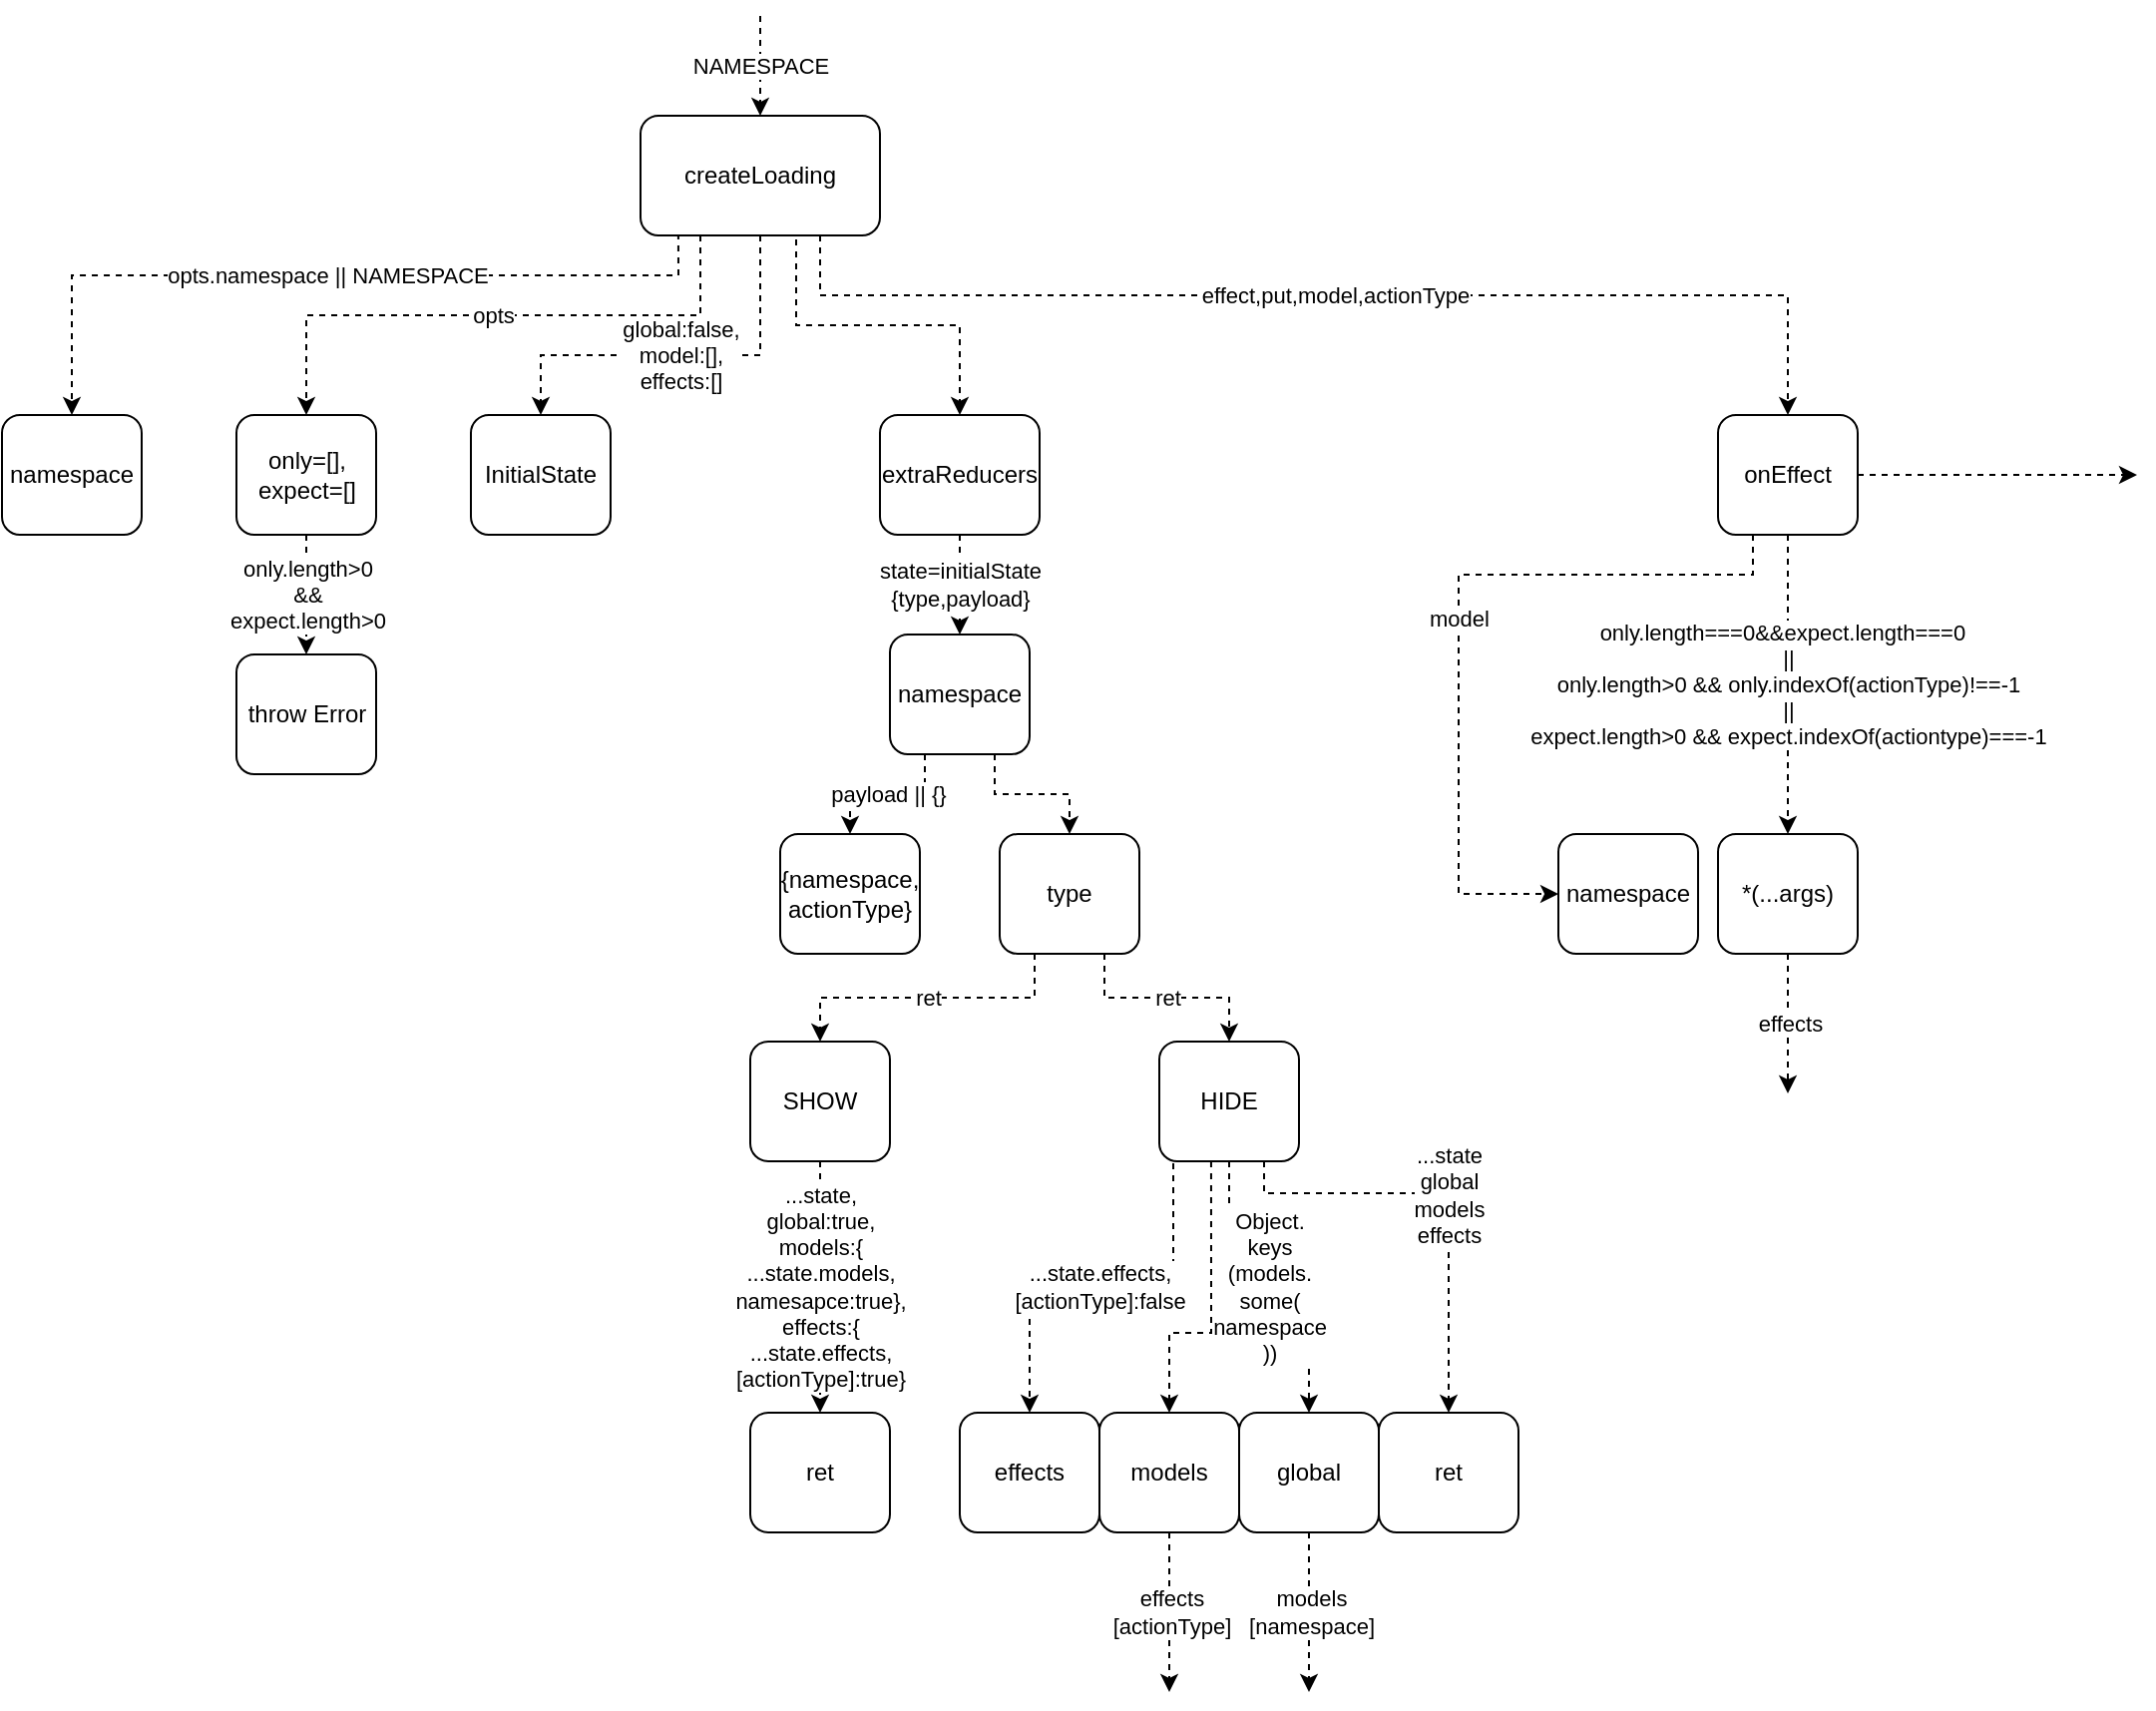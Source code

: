 <mxfile pages="1" version="11.2.8" type="github"><diagram id="C3wpHGnVIhEyxNFd2_3w" name="index"><mxGraphModel dx="946" dy="472" grid="1" gridSize="10" guides="1" tooltips="1" connect="1" arrows="1" fold="1" page="1" pageScale="1" pageWidth="827" pageHeight="1169" math="0" shadow="0"><root><mxCell id="0"/><mxCell id="1" parent="0"/><mxCell id="28tL9Hdnc__zwmm3jgc0-4" value="opts.namespace || NAMESPACE" style="edgeStyle=orthogonalEdgeStyle;rounded=0;orthogonalLoop=1;jettySize=auto;html=1;exitX=0.158;exitY=0.983;exitDx=0;exitDy=0;dashed=1;exitPerimeter=0;" edge="1" parent="1" source="28tL9Hdnc__zwmm3jgc0-1" target="28tL9Hdnc__zwmm3jgc0-3"><mxGeometry relative="1" as="geometry"><Array as="points"><mxPoint x="379" y="140"/><mxPoint x="75" y="140"/></Array></mxGeometry></mxCell><mxCell id="28tL9Hdnc__zwmm3jgc0-7" value="opts" style="edgeStyle=orthogonalEdgeStyle;rounded=0;orthogonalLoop=1;jettySize=auto;html=1;exitX=0.25;exitY=1;exitDx=0;exitDy=0;entryX=0.5;entryY=0;entryDx=0;entryDy=0;dashed=1;" edge="1" parent="1" source="28tL9Hdnc__zwmm3jgc0-1" target="28tL9Hdnc__zwmm3jgc0-6"><mxGeometry relative="1" as="geometry"><Array as="points"><mxPoint x="390" y="160"/><mxPoint x="193" y="160"/></Array></mxGeometry></mxCell><mxCell id="28tL9Hdnc__zwmm3jgc0-13" value="global:false,&lt;br&gt;model:[],&lt;br&gt;effects:[]" style="edgeStyle=orthogonalEdgeStyle;rounded=0;orthogonalLoop=1;jettySize=auto;html=1;exitX=0.5;exitY=1;exitDx=0;exitDy=0;dashed=1;" edge="1" parent="1" source="28tL9Hdnc__zwmm3jgc0-1" target="28tL9Hdnc__zwmm3jgc0-11"><mxGeometry relative="1" as="geometry"><Array as="points"><mxPoint x="420" y="180"/><mxPoint x="310" y="180"/></Array></mxGeometry></mxCell><mxCell id="28tL9Hdnc__zwmm3jgc0-18" style="edgeStyle=orthogonalEdgeStyle;rounded=0;orthogonalLoop=1;jettySize=auto;html=1;exitX=0.65;exitY=1.033;exitDx=0;exitDy=0;entryX=0.5;entryY=0;entryDx=0;entryDy=0;dashed=1;exitPerimeter=0;" edge="1" parent="1" source="28tL9Hdnc__zwmm3jgc0-1" target="28tL9Hdnc__zwmm3jgc0-15"><mxGeometry relative="1" as="geometry"/></mxCell><mxCell id="28tL9Hdnc__zwmm3jgc0-40" value="effect,put,model,actionType" style="edgeStyle=orthogonalEdgeStyle;rounded=0;orthogonalLoop=1;jettySize=auto;html=1;exitX=0.75;exitY=1;exitDx=0;exitDy=0;entryX=0.5;entryY=0;entryDx=0;entryDy=0;dashed=1;" edge="1" parent="1" source="28tL9Hdnc__zwmm3jgc0-1" target="28tL9Hdnc__zwmm3jgc0-39"><mxGeometry relative="1" as="geometry"><Array as="points"><mxPoint x="450" y="150"/><mxPoint x="935" y="150"/></Array></mxGeometry></mxCell><mxCell id="28tL9Hdnc__zwmm3jgc0-1" value="createLoading" style="rounded=1;whiteSpace=wrap;html=1;" vertex="1" parent="1"><mxGeometry x="360" y="60" width="120" height="60" as="geometry"/></mxCell><mxCell id="28tL9Hdnc__zwmm3jgc0-2" value="NAMESPACE" style="endArrow=classic;html=1;entryX=0.5;entryY=0;entryDx=0;entryDy=0;dashed=1;" edge="1" parent="1" target="28tL9Hdnc__zwmm3jgc0-1"><mxGeometry width="50" height="50" relative="1" as="geometry"><mxPoint x="420" y="10" as="sourcePoint"/><mxPoint x="410" y="140" as="targetPoint"/></mxGeometry></mxCell><mxCell id="28tL9Hdnc__zwmm3jgc0-3" value="namespace" style="rounded=1;whiteSpace=wrap;html=1;" vertex="1" parent="1"><mxGeometry x="40" y="210" width="70" height="60" as="geometry"/></mxCell><mxCell id="28tL9Hdnc__zwmm3jgc0-10" value="only.length&amp;gt;0&lt;br&gt;&amp;amp;&amp;amp;&lt;br&gt;expect.length&amp;gt;0" style="edgeStyle=orthogonalEdgeStyle;rounded=0;orthogonalLoop=1;jettySize=auto;html=1;exitX=0.5;exitY=1;exitDx=0;exitDy=0;entryX=0.5;entryY=0;entryDx=0;entryDy=0;dashed=1;" edge="1" parent="1" source="28tL9Hdnc__zwmm3jgc0-6" target="28tL9Hdnc__zwmm3jgc0-9"><mxGeometry relative="1" as="geometry"/></mxCell><mxCell id="28tL9Hdnc__zwmm3jgc0-6" value="only=[],&lt;br&gt;expect=[]" style="rounded=1;whiteSpace=wrap;html=1;" vertex="1" parent="1"><mxGeometry x="157.5" y="210" width="70" height="60" as="geometry"/></mxCell><mxCell id="28tL9Hdnc__zwmm3jgc0-9" value="throw Error" style="rounded=1;whiteSpace=wrap;html=1;" vertex="1" parent="1"><mxGeometry x="157.5" y="330" width="70" height="60" as="geometry"/></mxCell><mxCell id="28tL9Hdnc__zwmm3jgc0-11" value="InitialState" style="rounded=1;whiteSpace=wrap;html=1;" vertex="1" parent="1"><mxGeometry x="275" y="210" width="70" height="60" as="geometry"/></mxCell><mxCell id="28tL9Hdnc__zwmm3jgc0-17" value="state=initialState&lt;br&gt;{type,payload}" style="edgeStyle=orthogonalEdgeStyle;rounded=0;orthogonalLoop=1;jettySize=auto;html=1;exitX=0.5;exitY=1;exitDx=0;exitDy=0;entryX=0.5;entryY=0;entryDx=0;entryDy=0;dashed=1;" edge="1" parent="1" source="28tL9Hdnc__zwmm3jgc0-15" target="28tL9Hdnc__zwmm3jgc0-16"><mxGeometry relative="1" as="geometry"/></mxCell><mxCell id="28tL9Hdnc__zwmm3jgc0-15" value="extraReducers" style="rounded=1;whiteSpace=wrap;html=1;" vertex="1" parent="1"><mxGeometry x="480" y="210" width="80" height="60" as="geometry"/></mxCell><mxCell id="28tL9Hdnc__zwmm3jgc0-20" value="payload || {}" style="edgeStyle=orthogonalEdgeStyle;rounded=0;orthogonalLoop=1;jettySize=auto;html=1;exitX=0.25;exitY=1;exitDx=0;exitDy=0;entryX=0.5;entryY=0;entryDx=0;entryDy=0;dashed=1;" edge="1" parent="1" source="28tL9Hdnc__zwmm3jgc0-16" target="28tL9Hdnc__zwmm3jgc0-19"><mxGeometry relative="1" as="geometry"/></mxCell><mxCell id="28tL9Hdnc__zwmm3jgc0-22" style="edgeStyle=orthogonalEdgeStyle;rounded=0;orthogonalLoop=1;jettySize=auto;html=1;exitX=0.75;exitY=1;exitDx=0;exitDy=0;entryX=0.5;entryY=0;entryDx=0;entryDy=0;dashed=1;" edge="1" parent="1" source="28tL9Hdnc__zwmm3jgc0-16" target="28tL9Hdnc__zwmm3jgc0-21"><mxGeometry relative="1" as="geometry"/></mxCell><mxCell id="28tL9Hdnc__zwmm3jgc0-16" value="namespace" style="rounded=1;whiteSpace=wrap;html=1;" vertex="1" parent="1"><mxGeometry x="485" y="320" width="70" height="60" as="geometry"/></mxCell><mxCell id="28tL9Hdnc__zwmm3jgc0-19" value="{namespace,&lt;br&gt;actionType}" style="rounded=1;whiteSpace=wrap;html=1;" vertex="1" parent="1"><mxGeometry x="430" y="420" width="70" height="60" as="geometry"/></mxCell><mxCell id="28tL9Hdnc__zwmm3jgc0-25" value="ret" style="edgeStyle=orthogonalEdgeStyle;rounded=0;orthogonalLoop=1;jettySize=auto;html=1;exitX=0.25;exitY=1;exitDx=0;exitDy=0;entryX=0.5;entryY=0;entryDx=0;entryDy=0;dashed=1;" edge="1" parent="1" source="28tL9Hdnc__zwmm3jgc0-21" target="28tL9Hdnc__zwmm3jgc0-23"><mxGeometry relative="1" as="geometry"/></mxCell><mxCell id="28tL9Hdnc__zwmm3jgc0-26" value="ret" style="edgeStyle=orthogonalEdgeStyle;rounded=0;orthogonalLoop=1;jettySize=auto;html=1;exitX=0.75;exitY=1;exitDx=0;exitDy=0;entryX=0.5;entryY=0;entryDx=0;entryDy=0;dashed=1;" edge="1" parent="1" source="28tL9Hdnc__zwmm3jgc0-21" target="28tL9Hdnc__zwmm3jgc0-24"><mxGeometry relative="1" as="geometry"/></mxCell><mxCell id="28tL9Hdnc__zwmm3jgc0-21" value="type" style="rounded=1;whiteSpace=wrap;html=1;" vertex="1" parent="1"><mxGeometry x="540" y="420" width="70" height="60" as="geometry"/></mxCell><mxCell id="28tL9Hdnc__zwmm3jgc0-28" value="...state,&lt;br&gt;global:true,&lt;br&gt;models:{&lt;br&gt;...state.models,&lt;br&gt;namesapce:true},&lt;br&gt;effects:{&lt;br&gt;...state.effects,&lt;br&gt;[actionType]:true}" style="edgeStyle=orthogonalEdgeStyle;rounded=0;orthogonalLoop=1;jettySize=auto;html=1;exitX=0.5;exitY=1;exitDx=0;exitDy=0;entryX=0.5;entryY=0;entryDx=0;entryDy=0;dashed=1;" edge="1" parent="1" source="28tL9Hdnc__zwmm3jgc0-23" target="28tL9Hdnc__zwmm3jgc0-27"><mxGeometry relative="1" as="geometry"/></mxCell><mxCell id="28tL9Hdnc__zwmm3jgc0-23" value="SHOW" style="rounded=1;whiteSpace=wrap;html=1;" vertex="1" parent="1"><mxGeometry x="415" y="524" width="70" height="60" as="geometry"/></mxCell><mxCell id="28tL9Hdnc__zwmm3jgc0-33" value="...state.effects,&lt;br&gt;[actionType]:false" style="edgeStyle=orthogonalEdgeStyle;rounded=0;orthogonalLoop=1;jettySize=auto;html=1;exitX=0.1;exitY=1.017;exitDx=0;exitDy=0;entryX=0.5;entryY=0;entryDx=0;entryDy=0;dashed=1;exitPerimeter=0;" edge="1" parent="1" source="28tL9Hdnc__zwmm3jgc0-24" target="28tL9Hdnc__zwmm3jgc0-29"><mxGeometry relative="1" as="geometry"/></mxCell><mxCell id="28tL9Hdnc__zwmm3jgc0-34" style="edgeStyle=orthogonalEdgeStyle;rounded=0;orthogonalLoop=1;jettySize=auto;html=1;exitX=0.371;exitY=1;exitDx=0;exitDy=0;entryX=0.5;entryY=0;entryDx=0;entryDy=0;dashed=1;exitPerimeter=0;" edge="1" parent="1" source="28tL9Hdnc__zwmm3jgc0-24" target="28tL9Hdnc__zwmm3jgc0-30"><mxGeometry relative="1" as="geometry"><Array as="points"><mxPoint x="646" y="670"/><mxPoint x="625" y="670"/></Array></mxGeometry></mxCell><mxCell id="28tL9Hdnc__zwmm3jgc0-36" value="Object.&lt;br&gt;keys&lt;br&gt;(models.&lt;br&gt;some(&lt;br&gt;namespace&lt;br&gt;))" style="edgeStyle=orthogonalEdgeStyle;rounded=0;orthogonalLoop=1;jettySize=auto;html=1;exitX=0.5;exitY=1;exitDx=0;exitDy=0;entryX=0.5;entryY=0;entryDx=0;entryDy=0;dashed=1;" edge="1" parent="1" source="28tL9Hdnc__zwmm3jgc0-24" target="28tL9Hdnc__zwmm3jgc0-31"><mxGeometry relative="1" as="geometry"/></mxCell><mxCell id="28tL9Hdnc__zwmm3jgc0-38" value="...state&lt;br&gt;global&lt;br&gt;models&lt;br&gt;effects" style="edgeStyle=orthogonalEdgeStyle;rounded=0;orthogonalLoop=1;jettySize=auto;html=1;exitX=0.75;exitY=1;exitDx=0;exitDy=0;entryX=0.5;entryY=0;entryDx=0;entryDy=0;dashed=1;" edge="1" parent="1" source="28tL9Hdnc__zwmm3jgc0-24" target="28tL9Hdnc__zwmm3jgc0-32"><mxGeometry relative="1" as="geometry"><Array as="points"><mxPoint x="673" y="600"/><mxPoint x="765" y="600"/></Array></mxGeometry></mxCell><mxCell id="28tL9Hdnc__zwmm3jgc0-24" value="HIDE" style="rounded=1;whiteSpace=wrap;html=1;" vertex="1" parent="1"><mxGeometry x="620" y="524" width="70" height="60" as="geometry"/></mxCell><mxCell id="28tL9Hdnc__zwmm3jgc0-27" value="ret" style="rounded=1;whiteSpace=wrap;html=1;" vertex="1" parent="1"><mxGeometry x="415" y="710" width="70" height="60" as="geometry"/></mxCell><mxCell id="28tL9Hdnc__zwmm3jgc0-29" value="effects" style="rounded=1;whiteSpace=wrap;html=1;" vertex="1" parent="1"><mxGeometry x="520" y="710" width="70" height="60" as="geometry"/></mxCell><mxCell id="28tL9Hdnc__zwmm3jgc0-35" value="effects&lt;br&gt;[actionType]" style="edgeStyle=orthogonalEdgeStyle;rounded=0;orthogonalLoop=1;jettySize=auto;html=1;exitX=0.5;exitY=1;exitDx=0;exitDy=0;dashed=1;" edge="1" parent="1" source="28tL9Hdnc__zwmm3jgc0-30"><mxGeometry relative="1" as="geometry"><mxPoint x="625" y="850" as="targetPoint"/></mxGeometry></mxCell><mxCell id="28tL9Hdnc__zwmm3jgc0-30" value="models" style="rounded=1;whiteSpace=wrap;html=1;" vertex="1" parent="1"><mxGeometry x="590" y="710" width="70" height="60" as="geometry"/></mxCell><mxCell id="28tL9Hdnc__zwmm3jgc0-37" value="models&lt;br&gt;[namespace]" style="edgeStyle=orthogonalEdgeStyle;rounded=0;orthogonalLoop=1;jettySize=auto;html=1;exitX=0.5;exitY=1;exitDx=0;exitDy=0;dashed=1;" edge="1" parent="1" source="28tL9Hdnc__zwmm3jgc0-31"><mxGeometry relative="1" as="geometry"><mxPoint x="695" y="850" as="targetPoint"/></mxGeometry></mxCell><mxCell id="28tL9Hdnc__zwmm3jgc0-31" value="global" style="rounded=1;whiteSpace=wrap;html=1;" vertex="1" parent="1"><mxGeometry x="660" y="710" width="70" height="60" as="geometry"/></mxCell><mxCell id="28tL9Hdnc__zwmm3jgc0-32" value="ret" style="rounded=1;whiteSpace=wrap;html=1;" vertex="1" parent="1"><mxGeometry x="730" y="710" width="70" height="60" as="geometry"/></mxCell><mxCell id="28tL9Hdnc__zwmm3jgc0-44" value="model" style="edgeStyle=orthogonalEdgeStyle;rounded=0;orthogonalLoop=1;jettySize=auto;html=1;exitX=0.25;exitY=1;exitDx=0;exitDy=0;entryX=0;entryY=0.5;entryDx=0;entryDy=0;dashed=1;" edge="1" parent="1" source="28tL9Hdnc__zwmm3jgc0-39" target="28tL9Hdnc__zwmm3jgc0-41"><mxGeometry relative="1" as="geometry"><Array as="points"><mxPoint x="918" y="290"/><mxPoint x="770" y="290"/><mxPoint x="770" y="450"/></Array></mxGeometry></mxCell><mxCell id="28tL9Hdnc__zwmm3jgc0-45" value="only.length===0&amp;amp;&amp;amp;expect.length===0&amp;nbsp;&amp;nbsp;&lt;br&gt;||&lt;br&gt;only.length&amp;gt;0 &amp;amp;&amp;amp; only.indexOf(actionType)!==-1&lt;br&gt;||&lt;br&gt;expect.length&amp;gt;0 &amp;amp;&amp;amp; expect.indexOf(actiontype)===-1" style="edgeStyle=orthogonalEdgeStyle;rounded=0;orthogonalLoop=1;jettySize=auto;html=1;exitX=0.5;exitY=1;exitDx=0;exitDy=0;entryX=0.5;entryY=0;entryDx=0;entryDy=0;dashed=1;" edge="1" parent="1" source="28tL9Hdnc__zwmm3jgc0-39" target="28tL9Hdnc__zwmm3jgc0-42"><mxGeometry relative="1" as="geometry"/></mxCell><mxCell id="28tL9Hdnc__zwmm3jgc0-49" style="edgeStyle=orthogonalEdgeStyle;rounded=0;orthogonalLoop=1;jettySize=auto;html=1;exitX=1;exitY=0.5;exitDx=0;exitDy=0;dashed=1;" edge="1" parent="1" source="28tL9Hdnc__zwmm3jgc0-39"><mxGeometry relative="1" as="geometry"><mxPoint x="1110" y="240" as="targetPoint"/></mxGeometry></mxCell><mxCell id="28tL9Hdnc__zwmm3jgc0-39" value="onEffect" style="rounded=1;whiteSpace=wrap;html=1;" vertex="1" parent="1"><mxGeometry x="900" y="210" width="70" height="60" as="geometry"/></mxCell><mxCell id="28tL9Hdnc__zwmm3jgc0-41" value="namespace" style="rounded=1;whiteSpace=wrap;html=1;" vertex="1" parent="1"><mxGeometry x="820" y="420" width="70" height="60" as="geometry"/></mxCell><mxCell id="28tL9Hdnc__zwmm3jgc0-48" value="effects" style="edgeStyle=orthogonalEdgeStyle;rounded=0;orthogonalLoop=1;jettySize=auto;html=1;exitX=0.5;exitY=1;exitDx=0;exitDy=0;dashed=1;" edge="1" parent="1" source="28tL9Hdnc__zwmm3jgc0-42"><mxGeometry relative="1" as="geometry"><mxPoint x="935" y="550" as="targetPoint"/></mxGeometry></mxCell><mxCell id="28tL9Hdnc__zwmm3jgc0-42" value="*(...args)" style="rounded=1;whiteSpace=wrap;html=1;" vertex="1" parent="1"><mxGeometry x="900" y="420" width="70" height="60" as="geometry"/></mxCell></root></mxGraphModel></diagram></mxfile>